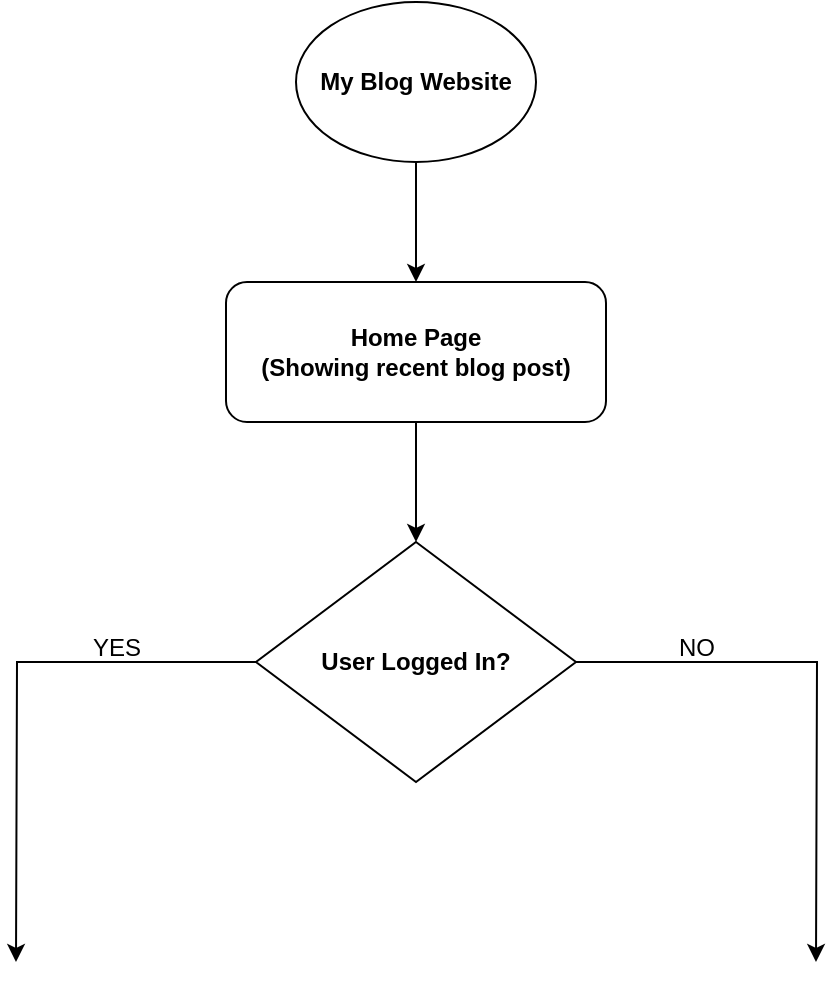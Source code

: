 <mxfile version="24.4.4" type="github">
  <diagram id="C5RBs43oDa-KdzZeNtuy" name="Page-1">
    <mxGraphModel dx="1071" dy="822" grid="1" gridSize="10" guides="1" tooltips="1" connect="1" arrows="1" fold="1" page="1" pageScale="1" pageWidth="827" pageHeight="1169" math="0" shadow="0">
      <root>
        <mxCell id="WIyWlLk6GJQsqaUBKTNV-0" />
        <mxCell id="WIyWlLk6GJQsqaUBKTNV-1" parent="WIyWlLk6GJQsqaUBKTNV-0" />
        <mxCell id="WkpLsQ_SdEsy-XqjTtvQ-4" style="edgeStyle=orthogonalEdgeStyle;rounded=0;orthogonalLoop=1;jettySize=auto;html=1;exitX=0.5;exitY=1;exitDx=0;exitDy=0;entryX=0.5;entryY=0;entryDx=0;entryDy=0;" edge="1" parent="WIyWlLk6GJQsqaUBKTNV-1" source="WkpLsQ_SdEsy-XqjTtvQ-0" target="WkpLsQ_SdEsy-XqjTtvQ-1">
          <mxGeometry relative="1" as="geometry" />
        </mxCell>
        <mxCell id="WkpLsQ_SdEsy-XqjTtvQ-0" value="My Blog Website" style="ellipse;whiteSpace=wrap;html=1;fontStyle=1" vertex="1" parent="WIyWlLk6GJQsqaUBKTNV-1">
          <mxGeometry x="310" y="80" width="120" height="80" as="geometry" />
        </mxCell>
        <mxCell id="WkpLsQ_SdEsy-XqjTtvQ-1" value="Home Page&lt;div&gt;(Showing recent blog post)&lt;/div&gt;" style="rounded=1;whiteSpace=wrap;html=1;fontStyle=1" vertex="1" parent="WIyWlLk6GJQsqaUBKTNV-1">
          <mxGeometry x="275" y="220" width="190" height="70" as="geometry" />
        </mxCell>
        <mxCell id="WkpLsQ_SdEsy-XqjTtvQ-8" style="edgeStyle=orthogonalEdgeStyle;rounded=0;orthogonalLoop=1;jettySize=auto;html=1;exitX=0;exitY=0.5;exitDx=0;exitDy=0;fontStyle=1" edge="1" parent="WIyWlLk6GJQsqaUBKTNV-1" source="WkpLsQ_SdEsy-XqjTtvQ-6">
          <mxGeometry relative="1" as="geometry">
            <mxPoint x="170" y="560" as="targetPoint" />
          </mxGeometry>
        </mxCell>
        <mxCell id="WkpLsQ_SdEsy-XqjTtvQ-9" style="edgeStyle=orthogonalEdgeStyle;rounded=0;orthogonalLoop=1;jettySize=auto;html=1;exitX=1;exitY=0.5;exitDx=0;exitDy=0;fontStyle=1" edge="1" parent="WIyWlLk6GJQsqaUBKTNV-1" source="WkpLsQ_SdEsy-XqjTtvQ-6">
          <mxGeometry relative="1" as="geometry">
            <mxPoint x="570" y="560" as="targetPoint" />
          </mxGeometry>
        </mxCell>
        <mxCell id="WkpLsQ_SdEsy-XqjTtvQ-6" value="User Logged In?" style="rhombus;whiteSpace=wrap;html=1;fontStyle=1" vertex="1" parent="WIyWlLk6GJQsqaUBKTNV-1">
          <mxGeometry x="290" y="350" width="160" height="120" as="geometry" />
        </mxCell>
        <mxCell id="WkpLsQ_SdEsy-XqjTtvQ-7" style="edgeStyle=orthogonalEdgeStyle;rounded=0;orthogonalLoop=1;jettySize=auto;html=1;exitX=0.5;exitY=1;exitDx=0;exitDy=0;entryX=0.5;entryY=0;entryDx=0;entryDy=0;" edge="1" parent="WIyWlLk6GJQsqaUBKTNV-1" source="WkpLsQ_SdEsy-XqjTtvQ-1" target="WkpLsQ_SdEsy-XqjTtvQ-6">
          <mxGeometry relative="1" as="geometry" />
        </mxCell>
        <mxCell id="WkpLsQ_SdEsy-XqjTtvQ-10" value="YES" style="text;html=1;align=center;verticalAlign=middle;resizable=0;points=[];autosize=1;strokeColor=none;fillColor=none;" vertex="1" parent="WIyWlLk6GJQsqaUBKTNV-1">
          <mxGeometry x="195" y="388" width="50" height="30" as="geometry" />
        </mxCell>
        <mxCell id="WkpLsQ_SdEsy-XqjTtvQ-11" value="NO" style="text;html=1;align=center;verticalAlign=middle;resizable=0;points=[];autosize=1;strokeColor=none;fillColor=none;" vertex="1" parent="WIyWlLk6GJQsqaUBKTNV-1">
          <mxGeometry x="490" y="388" width="40" height="30" as="geometry" />
        </mxCell>
      </root>
    </mxGraphModel>
  </diagram>
</mxfile>
